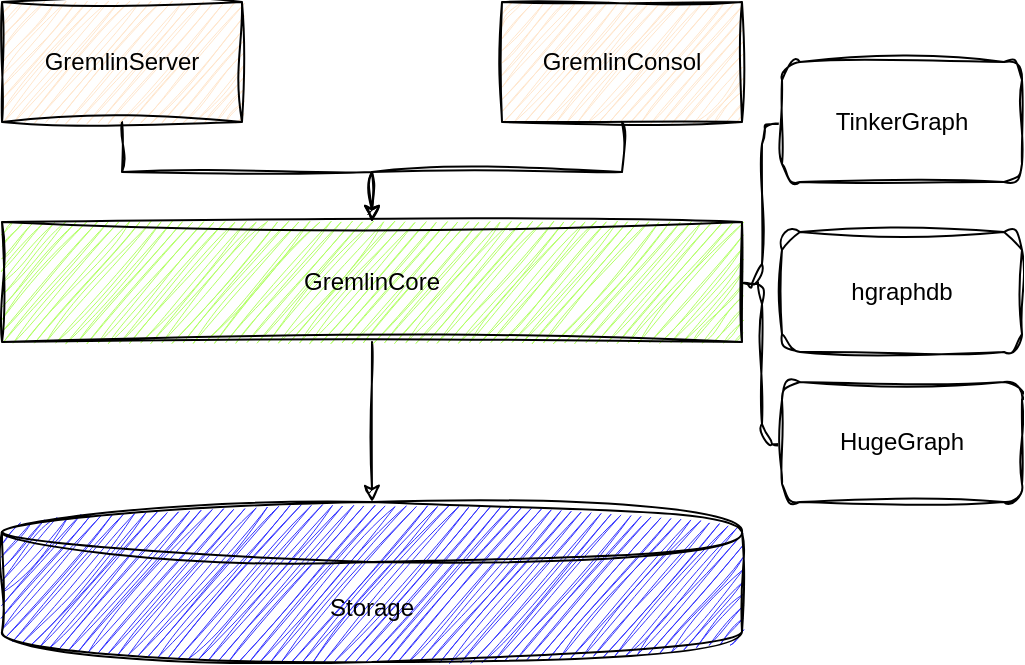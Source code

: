<mxfile version="21.3.8" type="github">
  <diagram name="第 1 页" id="vbBrf8k9GP3qmLyQSlIw">
    <mxGraphModel dx="1434" dy="796" grid="1" gridSize="10" guides="1" tooltips="1" connect="1" arrows="1" fold="1" page="1" pageScale="1" pageWidth="827" pageHeight="1169" math="0" shadow="0">
      <root>
        <mxCell id="0" />
        <mxCell id="1" parent="0" />
        <mxCell id="q8GweL1mR9AGY_AivAR2-9" value="" style="edgeStyle=orthogonalEdgeStyle;rounded=0;orthogonalLoop=1;jettySize=auto;html=1;sketch=1;curveFitting=1;jiggle=2;" parent="1" source="q8GweL1mR9AGY_AivAR2-1" target="q8GweL1mR9AGY_AivAR2-3" edge="1">
          <mxGeometry relative="1" as="geometry" />
        </mxCell>
        <mxCell id="q8GweL1mR9AGY_AivAR2-1" value="GremlinServer" style="rounded=0;whiteSpace=wrap;html=1;sketch=1;curveFitting=1;jiggle=2;fillColor=#FFE6CC;" parent="1" vertex="1">
          <mxGeometry x="190" y="370" width="120" height="60" as="geometry" />
        </mxCell>
        <mxCell id="q8GweL1mR9AGY_AivAR2-10" value="" style="edgeStyle=orthogonalEdgeStyle;rounded=0;orthogonalLoop=1;jettySize=auto;html=1;sketch=1;curveFitting=1;jiggle=2;" parent="1" source="q8GweL1mR9AGY_AivAR2-2" target="q8GweL1mR9AGY_AivAR2-3" edge="1">
          <mxGeometry relative="1" as="geometry" />
        </mxCell>
        <mxCell id="q8GweL1mR9AGY_AivAR2-2" value="GremlinConsol" style="rounded=0;whiteSpace=wrap;html=1;sketch=1;curveFitting=1;jiggle=2;fillColor=#FFE6CC;" parent="1" vertex="1">
          <mxGeometry x="440" y="370" width="120" height="60" as="geometry" />
        </mxCell>
        <mxCell id="q8GweL1mR9AGY_AivAR2-11" value="" style="edgeStyle=orthogonalEdgeStyle;rounded=0;orthogonalLoop=1;jettySize=auto;html=1;sketch=1;curveFitting=1;jiggle=2;" parent="1" source="q8GweL1mR9AGY_AivAR2-3" target="q8GweL1mR9AGY_AivAR2-4" edge="1">
          <mxGeometry relative="1" as="geometry" />
        </mxCell>
        <mxCell id="q8GweL1mR9AGY_AivAR2-3" value="GremlinCore" style="rounded=0;whiteSpace=wrap;html=1;sketch=1;curveFitting=1;jiggle=2;fillColor=#B3FF66;" parent="1" vertex="1">
          <mxGeometry x="190" y="480" width="370" height="60" as="geometry" />
        </mxCell>
        <mxCell id="q8GweL1mR9AGY_AivAR2-4" value="Storage" style="shape=cylinder3;whiteSpace=wrap;html=1;boundedLbl=1;backgroundOutline=1;size=15;sketch=1;curveFitting=1;jiggle=2;fillColor=#3333FF;" parent="1" vertex="1">
          <mxGeometry x="190" y="620" width="370" height="80" as="geometry" />
        </mxCell>
        <mxCell id="q8GweL1mR9AGY_AivAR2-5" value="" style="shape=curlyBracket;whiteSpace=wrap;html=1;rounded=1;labelPosition=left;verticalLabelPosition=middle;align=right;verticalAlign=middle;sketch=1;curveFitting=1;jiggle=2;" parent="1" vertex="1">
          <mxGeometry x="560" y="431" width="20" height="160" as="geometry" />
        </mxCell>
        <mxCell id="q8GweL1mR9AGY_AivAR2-6" value="TinkerGraph" style="rounded=1;whiteSpace=wrap;html=1;sketch=1;curveFitting=1;jiggle=2;" parent="1" vertex="1">
          <mxGeometry x="580" y="400" width="120" height="60" as="geometry" />
        </mxCell>
        <mxCell id="q8GweL1mR9AGY_AivAR2-7" value="hgraphdb" style="rounded=1;whiteSpace=wrap;html=1;sketch=1;curveFitting=1;jiggle=2;" parent="1" vertex="1">
          <mxGeometry x="580" y="485" width="120" height="60" as="geometry" />
        </mxCell>
        <mxCell id="q8GweL1mR9AGY_AivAR2-8" value="HugeGraph" style="rounded=1;whiteSpace=wrap;html=1;sketch=1;curveFitting=1;jiggle=2;" parent="1" vertex="1">
          <mxGeometry x="580" y="560" width="120" height="60" as="geometry" />
        </mxCell>
      </root>
    </mxGraphModel>
  </diagram>
</mxfile>
